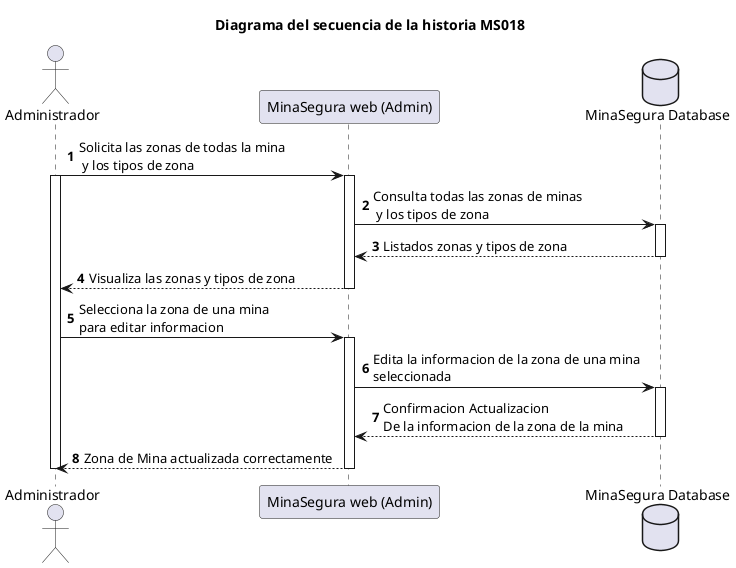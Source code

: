 @startuml hu1_sequence
autonumber

title Diagrama del secuencia de la historia MS018

actor Administrador
participant "MinaSegura web (Admin)"
Database "MinaSegura Database"

Administrador->"MinaSegura web (Admin)": Solicita las zonas de todas la mina\n y los tipos de zona
activate Administrador
activate "MinaSegura web (Admin)"

"MinaSegura web (Admin)"->"MinaSegura Database": Consulta todas las zonas de minas\n y los tipos de zona
activate "MinaSegura Database"

"MinaSegura Database" --> "MinaSegura web (Admin)": Listados zonas y tipos de zona
deactivate "MinaSegura Database"

"MinaSegura web (Admin)" --> Administrador: Visualiza las zonas y tipos de zona
deactivate "MinaSegura web (Admin)"


Administrador->"MinaSegura web (Admin)": Selecciona la zona de una mina \npara editar informacion
activate "MinaSegura web (Admin)"

"MinaSegura web (Admin)"->"MinaSegura Database": Edita la informacion de la zona de una mina \nseleccionada
activate "MinaSegura Database"

"MinaSegura Database" --> "MinaSegura web (Admin)": Confirmacion Actualizacion \nDe la informacion de la zona de la mina
deactivate "MinaSegura Database"

"MinaSegura web (Admin)" --> Administrador: Zona de Mina actualizada correctamente
deactivate "MinaSegura web (Admin)"



deactivate Administrador


@enduml

